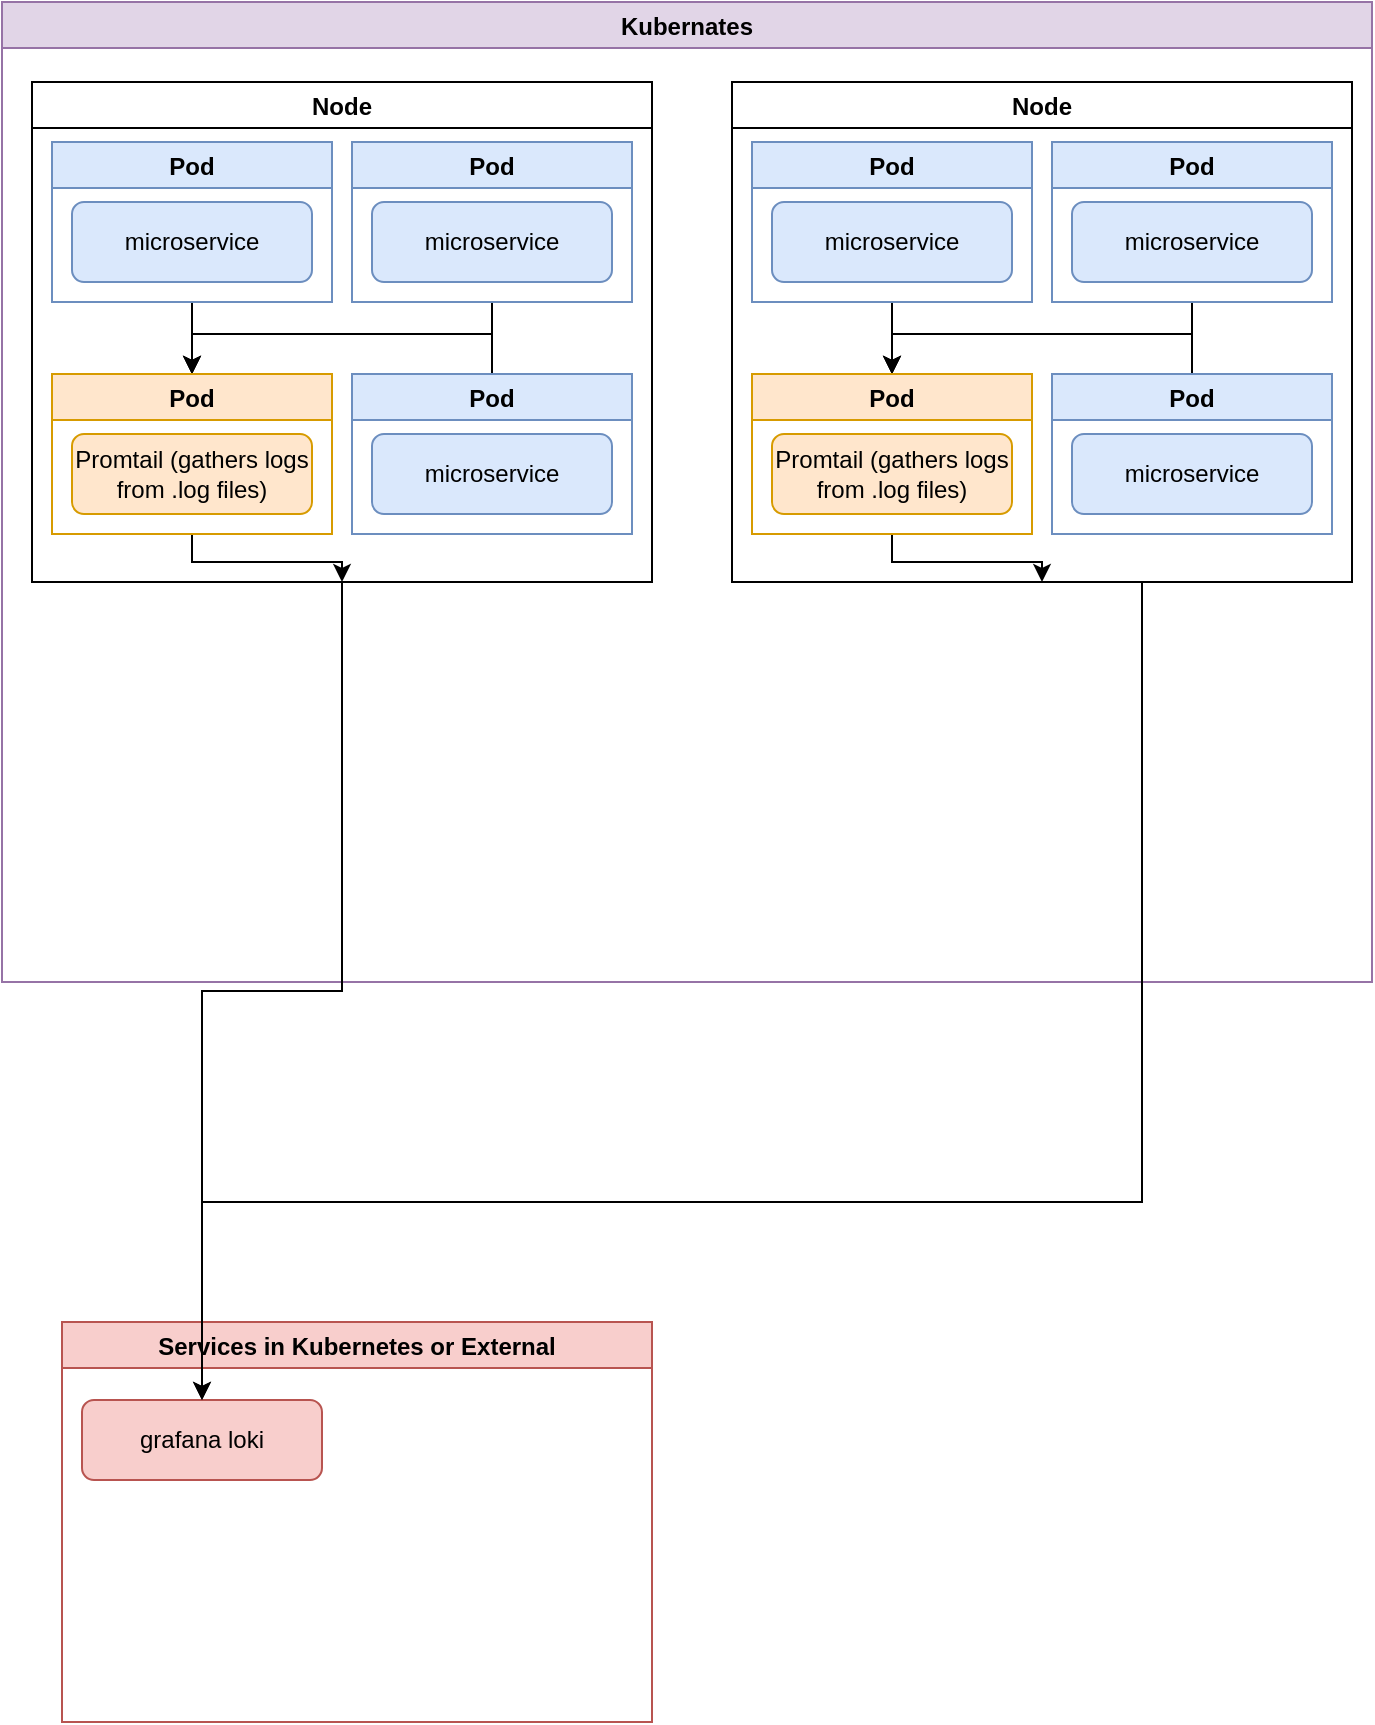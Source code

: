 <mxfile version="15.9.1" type="github">
  <diagram id="C5RBs43oDa-KdzZeNtuy" name="Page-1">
    <mxGraphModel dx="1302" dy="922" grid="1" gridSize="10" guides="1" tooltips="1" connect="1" arrows="1" fold="1" page="1" pageScale="1" pageWidth="827" pageHeight="1169" math="0" shadow="0">
      <root>
        <mxCell id="WIyWlLk6GJQsqaUBKTNV-0" />
        <mxCell id="WIyWlLk6GJQsqaUBKTNV-1" parent="WIyWlLk6GJQsqaUBKTNV-0" />
        <mxCell id="2bUrFyERgZB-LMlyc5oO-50" value="Kubernates" style="swimlane;fillColor=#e1d5e7;strokeColor=#9673a6;" vertex="1" parent="WIyWlLk6GJQsqaUBKTNV-1">
          <mxGeometry x="40" y="40" width="685" height="490" as="geometry" />
        </mxCell>
        <mxCell id="2bUrFyERgZB-LMlyc5oO-4" value="Node" style="swimlane;" vertex="1" parent="2bUrFyERgZB-LMlyc5oO-50">
          <mxGeometry x="15" y="40" width="310" height="250" as="geometry" />
        </mxCell>
        <mxCell id="2bUrFyERgZB-LMlyc5oO-31" style="edgeStyle=orthogonalEdgeStyle;rounded=0;orthogonalLoop=1;jettySize=auto;html=1;exitX=0.5;exitY=1;exitDx=0;exitDy=0;" edge="1" parent="2bUrFyERgZB-LMlyc5oO-4" source="2bUrFyERgZB-LMlyc5oO-5" target="2bUrFyERgZB-LMlyc5oO-27">
          <mxGeometry relative="1" as="geometry" />
        </mxCell>
        <mxCell id="2bUrFyERgZB-LMlyc5oO-5" value="Pod" style="swimlane;fillColor=#dae8fc;strokeColor=#6c8ebf;" vertex="1" parent="2bUrFyERgZB-LMlyc5oO-4">
          <mxGeometry x="10" y="30" width="140" height="80" as="geometry" />
        </mxCell>
        <mxCell id="WIyWlLk6GJQsqaUBKTNV-3" value="microservice" style="rounded=1;whiteSpace=wrap;html=1;fontSize=12;glass=0;strokeWidth=1;shadow=0;fillColor=#dae8fc;strokeColor=#6c8ebf;" parent="2bUrFyERgZB-LMlyc5oO-5" vertex="1">
          <mxGeometry x="10.0" y="30" width="120" height="40" as="geometry" />
        </mxCell>
        <mxCell id="2bUrFyERgZB-LMlyc5oO-30" style="edgeStyle=orthogonalEdgeStyle;rounded=0;orthogonalLoop=1;jettySize=auto;html=1;exitX=0.5;exitY=1;exitDx=0;exitDy=0;" edge="1" parent="2bUrFyERgZB-LMlyc5oO-4" source="2bUrFyERgZB-LMlyc5oO-6" target="2bUrFyERgZB-LMlyc5oO-27">
          <mxGeometry relative="1" as="geometry">
            <Array as="points">
              <mxPoint x="230" y="126" />
              <mxPoint x="80" y="126" />
            </Array>
          </mxGeometry>
        </mxCell>
        <mxCell id="2bUrFyERgZB-LMlyc5oO-6" value="Pod" style="swimlane;fillColor=#dae8fc;strokeColor=#6c8ebf;" vertex="1" parent="2bUrFyERgZB-LMlyc5oO-4">
          <mxGeometry x="160" y="30" width="140" height="80" as="geometry" />
        </mxCell>
        <mxCell id="2bUrFyERgZB-LMlyc5oO-7" value="microservice" style="rounded=1;whiteSpace=wrap;html=1;fontSize=12;glass=0;strokeWidth=1;shadow=0;fillColor=#dae8fc;strokeColor=#6c8ebf;" vertex="1" parent="2bUrFyERgZB-LMlyc5oO-6">
          <mxGeometry x="10.0" y="30" width="120" height="40" as="geometry" />
        </mxCell>
        <mxCell id="2bUrFyERgZB-LMlyc5oO-33" style="edgeStyle=orthogonalEdgeStyle;rounded=0;orthogonalLoop=1;jettySize=auto;html=1;exitX=0.5;exitY=0;exitDx=0;exitDy=0;entryX=0.5;entryY=0;entryDx=0;entryDy=0;" edge="1" parent="2bUrFyERgZB-LMlyc5oO-4" source="2bUrFyERgZB-LMlyc5oO-8" target="2bUrFyERgZB-LMlyc5oO-27">
          <mxGeometry relative="1" as="geometry" />
        </mxCell>
        <mxCell id="2bUrFyERgZB-LMlyc5oO-8" value="Pod" style="swimlane;fillColor=#dae8fc;strokeColor=#6c8ebf;" vertex="1" parent="2bUrFyERgZB-LMlyc5oO-4">
          <mxGeometry x="160" y="146" width="140" height="80" as="geometry" />
        </mxCell>
        <mxCell id="2bUrFyERgZB-LMlyc5oO-9" value="microservice" style="rounded=1;whiteSpace=wrap;html=1;fontSize=12;glass=0;strokeWidth=1;shadow=0;fillColor=#dae8fc;strokeColor=#6c8ebf;" vertex="1" parent="2bUrFyERgZB-LMlyc5oO-8">
          <mxGeometry x="10.0" y="30" width="120" height="40" as="geometry" />
        </mxCell>
        <mxCell id="2bUrFyERgZB-LMlyc5oO-34" style="edgeStyle=orthogonalEdgeStyle;rounded=0;orthogonalLoop=1;jettySize=auto;html=1;exitX=0.5;exitY=1;exitDx=0;exitDy=0;entryX=0.5;entryY=1;entryDx=0;entryDy=0;" edge="1" parent="2bUrFyERgZB-LMlyc5oO-4" source="2bUrFyERgZB-LMlyc5oO-27" target="2bUrFyERgZB-LMlyc5oO-4">
          <mxGeometry relative="1" as="geometry">
            <Array as="points">
              <mxPoint x="80" y="240" />
              <mxPoint x="155" y="240" />
            </Array>
          </mxGeometry>
        </mxCell>
        <mxCell id="2bUrFyERgZB-LMlyc5oO-27" value="Pod" style="swimlane;fillColor=#ffe6cc;strokeColor=#d79b00;" vertex="1" parent="2bUrFyERgZB-LMlyc5oO-4">
          <mxGeometry x="10" y="146" width="140" height="80" as="geometry" />
        </mxCell>
        <mxCell id="2bUrFyERgZB-LMlyc5oO-29" value="Promtail (gathers logs from .log files)" style="rounded=1;whiteSpace=wrap;html=1;fontSize=12;glass=0;strokeWidth=1;shadow=0;fillColor=#ffe6cc;strokeColor=#d79b00;" vertex="1" parent="2bUrFyERgZB-LMlyc5oO-27">
          <mxGeometry x="10.0" y="30" width="120" height="40" as="geometry" />
        </mxCell>
        <mxCell id="2bUrFyERgZB-LMlyc5oO-36" value="Node" style="swimlane;" vertex="1" parent="2bUrFyERgZB-LMlyc5oO-50">
          <mxGeometry x="365" y="40" width="310" height="250" as="geometry" />
        </mxCell>
        <mxCell id="2bUrFyERgZB-LMlyc5oO-37" style="edgeStyle=orthogonalEdgeStyle;rounded=0;orthogonalLoop=1;jettySize=auto;html=1;exitX=0.5;exitY=1;exitDx=0;exitDy=0;" edge="1" parent="2bUrFyERgZB-LMlyc5oO-36" source="2bUrFyERgZB-LMlyc5oO-38" target="2bUrFyERgZB-LMlyc5oO-47">
          <mxGeometry relative="1" as="geometry" />
        </mxCell>
        <mxCell id="2bUrFyERgZB-LMlyc5oO-38" value="Pod" style="swimlane;fillColor=#dae8fc;strokeColor=#6c8ebf;" vertex="1" parent="2bUrFyERgZB-LMlyc5oO-36">
          <mxGeometry x="10" y="30" width="140" height="80" as="geometry" />
        </mxCell>
        <mxCell id="2bUrFyERgZB-LMlyc5oO-39" value="microservice" style="rounded=1;whiteSpace=wrap;html=1;fontSize=12;glass=0;strokeWidth=1;shadow=0;fillColor=#dae8fc;strokeColor=#6c8ebf;" vertex="1" parent="2bUrFyERgZB-LMlyc5oO-38">
          <mxGeometry x="10.0" y="30" width="120" height="40" as="geometry" />
        </mxCell>
        <mxCell id="2bUrFyERgZB-LMlyc5oO-40" style="edgeStyle=orthogonalEdgeStyle;rounded=0;orthogonalLoop=1;jettySize=auto;html=1;exitX=0.5;exitY=1;exitDx=0;exitDy=0;" edge="1" parent="2bUrFyERgZB-LMlyc5oO-36" source="2bUrFyERgZB-LMlyc5oO-41" target="2bUrFyERgZB-LMlyc5oO-47">
          <mxGeometry relative="1" as="geometry">
            <Array as="points">
              <mxPoint x="230" y="126" />
              <mxPoint x="80" y="126" />
            </Array>
          </mxGeometry>
        </mxCell>
        <mxCell id="2bUrFyERgZB-LMlyc5oO-41" value="Pod" style="swimlane;fillColor=#dae8fc;strokeColor=#6c8ebf;" vertex="1" parent="2bUrFyERgZB-LMlyc5oO-36">
          <mxGeometry x="160" y="30" width="140" height="80" as="geometry" />
        </mxCell>
        <mxCell id="2bUrFyERgZB-LMlyc5oO-42" value="microservice" style="rounded=1;whiteSpace=wrap;html=1;fontSize=12;glass=0;strokeWidth=1;shadow=0;fillColor=#dae8fc;strokeColor=#6c8ebf;" vertex="1" parent="2bUrFyERgZB-LMlyc5oO-41">
          <mxGeometry x="10.0" y="30" width="120" height="40" as="geometry" />
        </mxCell>
        <mxCell id="2bUrFyERgZB-LMlyc5oO-43" style="edgeStyle=orthogonalEdgeStyle;rounded=0;orthogonalLoop=1;jettySize=auto;html=1;exitX=0.5;exitY=0;exitDx=0;exitDy=0;entryX=0.5;entryY=0;entryDx=0;entryDy=0;" edge="1" parent="2bUrFyERgZB-LMlyc5oO-36" source="2bUrFyERgZB-LMlyc5oO-44" target="2bUrFyERgZB-LMlyc5oO-47">
          <mxGeometry relative="1" as="geometry" />
        </mxCell>
        <mxCell id="2bUrFyERgZB-LMlyc5oO-44" value="Pod" style="swimlane;fillColor=#dae8fc;strokeColor=#6c8ebf;" vertex="1" parent="2bUrFyERgZB-LMlyc5oO-36">
          <mxGeometry x="160" y="146" width="140" height="80" as="geometry" />
        </mxCell>
        <mxCell id="2bUrFyERgZB-LMlyc5oO-45" value="microservice" style="rounded=1;whiteSpace=wrap;html=1;fontSize=12;glass=0;strokeWidth=1;shadow=0;fillColor=#dae8fc;strokeColor=#6c8ebf;" vertex="1" parent="2bUrFyERgZB-LMlyc5oO-44">
          <mxGeometry x="10.0" y="30" width="120" height="40" as="geometry" />
        </mxCell>
        <mxCell id="2bUrFyERgZB-LMlyc5oO-46" style="edgeStyle=orthogonalEdgeStyle;rounded=0;orthogonalLoop=1;jettySize=auto;html=1;exitX=0.5;exitY=1;exitDx=0;exitDy=0;entryX=0.5;entryY=1;entryDx=0;entryDy=0;" edge="1" parent="2bUrFyERgZB-LMlyc5oO-36" source="2bUrFyERgZB-LMlyc5oO-47" target="2bUrFyERgZB-LMlyc5oO-36">
          <mxGeometry relative="1" as="geometry">
            <Array as="points">
              <mxPoint x="80" y="240" />
              <mxPoint x="155" y="240" />
            </Array>
          </mxGeometry>
        </mxCell>
        <mxCell id="2bUrFyERgZB-LMlyc5oO-47" value="Pod" style="swimlane;fillColor=#ffe6cc;strokeColor=#d79b00;" vertex="1" parent="2bUrFyERgZB-LMlyc5oO-36">
          <mxGeometry x="10" y="146" width="140" height="80" as="geometry" />
        </mxCell>
        <mxCell id="2bUrFyERgZB-LMlyc5oO-48" value="Promtail (gathers logs from .log files)" style="rounded=1;whiteSpace=wrap;html=1;fontSize=12;glass=0;strokeWidth=1;shadow=0;fillColor=#ffe6cc;strokeColor=#d79b00;" vertex="1" parent="2bUrFyERgZB-LMlyc5oO-47">
          <mxGeometry x="10.0" y="30" width="120" height="40" as="geometry" />
        </mxCell>
        <mxCell id="2bUrFyERgZB-LMlyc5oO-51" value="Services in Kubernetes or External" style="swimlane;fillColor=#f8cecc;strokeColor=#b85450;" vertex="1" parent="WIyWlLk6GJQsqaUBKTNV-1">
          <mxGeometry x="70" y="700" width="295" height="200" as="geometry" />
        </mxCell>
        <mxCell id="2bUrFyERgZB-LMlyc5oO-2" value="grafana loki" style="rounded=1;whiteSpace=wrap;html=1;fontSize=12;glass=0;strokeWidth=1;shadow=0;fillColor=#f8cecc;strokeColor=#b85450;" vertex="1" parent="2bUrFyERgZB-LMlyc5oO-51">
          <mxGeometry x="10" y="39" width="120" height="40" as="geometry" />
        </mxCell>
        <mxCell id="2bUrFyERgZB-LMlyc5oO-49" style="edgeStyle=orthogonalEdgeStyle;rounded=0;orthogonalLoop=1;jettySize=auto;html=1;exitX=0.5;exitY=1;exitDx=0;exitDy=0;entryX=0.5;entryY=0;entryDx=0;entryDy=0;" edge="1" parent="WIyWlLk6GJQsqaUBKTNV-1" source="2bUrFyERgZB-LMlyc5oO-36" target="2bUrFyERgZB-LMlyc5oO-2">
          <mxGeometry relative="1" as="geometry">
            <Array as="points">
              <mxPoint x="610" y="330" />
              <mxPoint x="610" y="640" />
              <mxPoint x="140" y="640" />
            </Array>
          </mxGeometry>
        </mxCell>
        <mxCell id="2bUrFyERgZB-LMlyc5oO-54" style="edgeStyle=orthogonalEdgeStyle;rounded=0;orthogonalLoop=1;jettySize=auto;html=1;exitX=0.5;exitY=1;exitDx=0;exitDy=0;" edge="1" parent="WIyWlLk6GJQsqaUBKTNV-1" source="2bUrFyERgZB-LMlyc5oO-4" target="2bUrFyERgZB-LMlyc5oO-2">
          <mxGeometry relative="1" as="geometry" />
        </mxCell>
      </root>
    </mxGraphModel>
  </diagram>
</mxfile>

